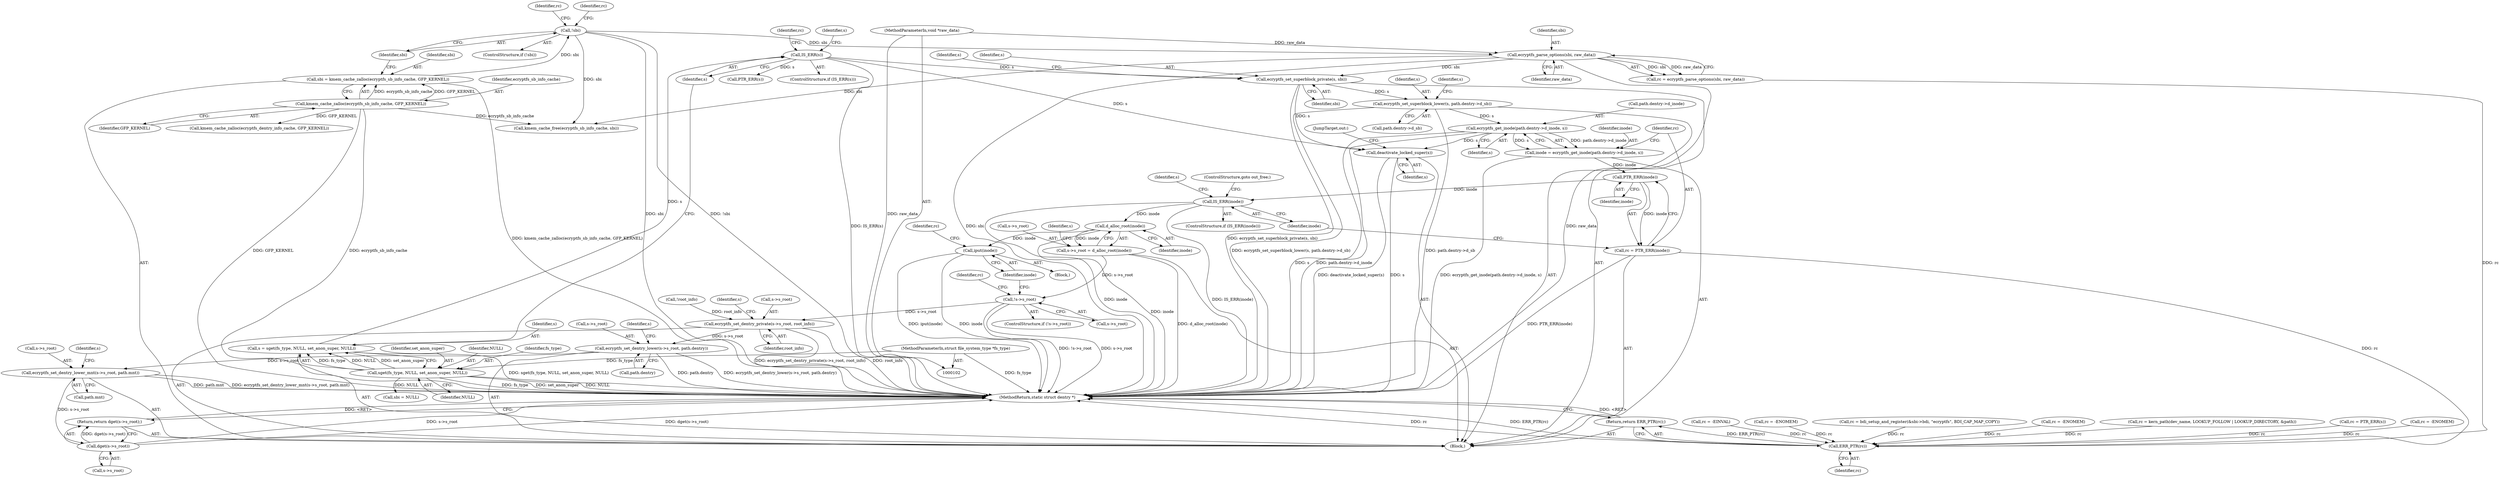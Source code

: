 digraph "1_linux_764355487ea220fdc2faf128d577d7f679b91f97@API" {
"1000275" [label="(Call,ecryptfs_get_inode(path.dentry->d_inode, s))"];
"1000239" [label="(Call,ecryptfs_set_superblock_lower(s, path.dentry->d_sb))"];
"1000177" [label="(Call,ecryptfs_set_superblock_private(s, sbi))"];
"1000152" [label="(Call,IS_ERR(s))"];
"1000144" [label="(Call,s = sget(fs_type, NULL, set_anon_super, NULL))"];
"1000146" [label="(Call,sget(fs_type, NULL, set_anon_super, NULL))"];
"1000103" [label="(MethodParameterIn,struct file_system_type *fs_type)"];
"1000134" [label="(Call,ecryptfs_parse_options(sbi, raw_data))"];
"1000124" [label="(Call,!sbi)"];
"1000118" [label="(Call,sbi = kmem_cache_zalloc(ecryptfs_sb_info_cache, GFP_KERNEL))"];
"1000120" [label="(Call,kmem_cache_zalloc(ecryptfs_sb_info_cache, GFP_KERNEL))"];
"1000106" [label="(MethodParameterIn,void *raw_data)"];
"1000273" [label="(Call,inode = ecryptfs_get_inode(path.dentry->d_inode, s))"];
"1000284" [label="(Call,PTR_ERR(inode))"];
"1000282" [label="(Call,rc = PTR_ERR(inode))"];
"1000371" [label="(Call,ERR_PTR(rc))"];
"1000370" [label="(Return,return ERR_PTR(rc);)"];
"1000287" [label="(Call,IS_ERR(inode))"];
"1000294" [label="(Call,d_alloc_root(inode))"];
"1000290" [label="(Call,s->s_root = d_alloc_root(inode))"];
"1000297" [label="(Call,!s->s_root)"];
"1000322" [label="(Call,ecryptfs_set_dentry_private(s->s_root, root_info))"];
"1000327" [label="(Call,ecryptfs_set_dentry_lower(s->s_root, path.dentry))"];
"1000334" [label="(Call,ecryptfs_set_dentry_lower_mnt(s->s_root, path.mnt))"];
"1000347" [label="(Call,dget(s->s_root))"];
"1000346" [label="(Return,return dget(s->s_root);)"];
"1000302" [label="(Call,iput(inode))"];
"1000356" [label="(Call,deactivate_locked_super(s))"];
"1000305" [label="(Identifier,rc)"];
"1000177" [label="(Call,ecryptfs_set_superblock_private(s, sbi))"];
"1000153" [label="(Identifier,s)"];
"1000358" [label="(JumpTarget,out:)"];
"1000295" [label="(Identifier,inode)"];
"1000372" [label="(Identifier,rc)"];
"1000326" [label="(Identifier,root_info)"];
"1000288" [label="(Identifier,inode)"];
"1000234" [label="(Call,rc = -EINVAL)"];
"1000240" [label="(Identifier,s)"];
"1000304" [label="(Call,rc = -ENOMEM)"];
"1000285" [label="(Identifier,inode)"];
"1000281" [label="(Identifier,s)"];
"1000145" [label="(Identifier,s)"];
"1000147" [label="(Identifier,fs_type)"];
"1000118" [label="(Call,sbi = kmem_cache_zalloc(ecryptfs_sb_info_cache, GFP_KERNEL))"];
"1000357" [label="(Identifier,s)"];
"1000329" [label="(Identifier,s)"];
"1000135" [label="(Identifier,sbi)"];
"1000156" [label="(Identifier,rc)"];
"1000335" [label="(Call,s->s_root)"];
"1000241" [label="(Call,path.dentry->d_sb)"];
"1000151" [label="(ControlStructure,if (IS_ERR(s)))"];
"1000348" [label="(Call,s->s_root)"];
"1000303" [label="(Identifier,inode)"];
"1000299" [label="(Identifier,s)"];
"1000165" [label="(Call,rc = bdi_setup_and_register(&sbi->bdi, \"ecryptfs\", BDI_CAP_MAP_COPY))"];
"1000347" [label="(Call,dget(s->s_root))"];
"1000322" [label="(Call,ecryptfs_set_dentry_private(s->s_root, root_info))"];
"1000310" [label="(Identifier,rc)"];
"1000315" [label="(Call,kmem_cache_zalloc(ecryptfs_dentry_info_cache, GFP_KERNEL))"];
"1000296" [label="(ControlStructure,if (!s->s_root))"];
"1000343" [label="(Identifier,s)"];
"1000338" [label="(Call,path.mnt)"];
"1000273" [label="(Call,inode = ecryptfs_get_inode(path.dentry->d_inode, s))"];
"1000346" [label="(Return,return dget(s->s_root);)"];
"1000128" [label="(Identifier,rc)"];
"1000182" [label="(Identifier,s)"];
"1000336" [label="(Identifier,s)"];
"1000309" [label="(Call,rc = -ENOMEM)"];
"1000323" [label="(Call,s->s_root)"];
"1000206" [label="(Call,rc = kern_path(dev_name, LOOKUP_FOLLOW | LOOKUP_DIRECTORY, &path))"];
"1000289" [label="(ControlStructure,goto out_free;)"];
"1000119" [label="(Identifier,sbi)"];
"1000284" [label="(Call,PTR_ERR(inode))"];
"1000152" [label="(Call,IS_ERR(s))"];
"1000106" [label="(MethodParameterIn,void *raw_data)"];
"1000370" [label="(Return,return ERR_PTR(rc);)"];
"1000292" [label="(Identifier,s)"];
"1000188" [label="(Call,sbi = NULL)"];
"1000302" [label="(Call,iput(inode))"];
"1000162" [label="(Identifier,s)"];
"1000283" [label="(Identifier,rc)"];
"1000367" [label="(Call,kmem_cache_free(ecryptfs_sb_info_cache, sbi))"];
"1000297" [label="(Call,!s->s_root)"];
"1000301" [label="(Block,)"];
"1000294" [label="(Call,d_alloc_root(inode))"];
"1000276" [label="(Call,path.dentry->d_inode)"];
"1000291" [label="(Call,s->s_root)"];
"1000146" [label="(Call,sget(fs_type, NULL, set_anon_super, NULL))"];
"1000150" [label="(Identifier,NULL)"];
"1000327" [label="(Call,ecryptfs_set_dentry_lower(s->s_root, path.dentry))"];
"1000121" [label="(Identifier,ecryptfs_sb_info_cache)"];
"1000149" [label="(Identifier,set_anon_super)"];
"1000120" [label="(Call,kmem_cache_zalloc(ecryptfs_sb_info_cache, GFP_KERNEL))"];
"1000157" [label="(Call,PTR_ERR(s))"];
"1000239" [label="(Call,ecryptfs_set_superblock_lower(s, path.dentry->d_sb))"];
"1000275" [label="(Call,ecryptfs_get_inode(path.dentry->d_inode, s))"];
"1000107" [label="(Block,)"];
"1000356" [label="(Call,deactivate_locked_super(s))"];
"1000282" [label="(Call,rc = PTR_ERR(inode))"];
"1000178" [label="(Identifier,s)"];
"1000155" [label="(Call,rc = PTR_ERR(s))"];
"1000290" [label="(Call,s->s_root = d_alloc_root(inode))"];
"1000373" [label="(MethodReturn,static struct dentry *)"];
"1000133" [label="(Identifier,rc)"];
"1000132" [label="(Call,rc = ecryptfs_parse_options(sbi, raw_data))"];
"1000334" [label="(Call,ecryptfs_set_dentry_lower_mnt(s->s_root, path.mnt))"];
"1000148" [label="(Identifier,NULL)"];
"1000328" [label="(Call,s->s_root)"];
"1000127" [label="(Call,rc = -ENOMEM)"];
"1000298" [label="(Call,s->s_root)"];
"1000103" [label="(MethodParameterIn,struct file_system_type *fs_type)"];
"1000144" [label="(Call,s = sget(fs_type, NULL, set_anon_super, NULL))"];
"1000371" [label="(Call,ERR_PTR(rc))"];
"1000179" [label="(Identifier,sbi)"];
"1000319" [label="(Call,!root_info)"];
"1000125" [label="(Identifier,sbi)"];
"1000331" [label="(Call,path.dentry)"];
"1000274" [label="(Identifier,inode)"];
"1000123" [label="(ControlStructure,if (!sbi))"];
"1000136" [label="(Identifier,raw_data)"];
"1000287" [label="(Call,IS_ERR(inode))"];
"1000124" [label="(Call,!sbi)"];
"1000286" [label="(ControlStructure,if (IS_ERR(inode)))"];
"1000248" [label="(Identifier,s)"];
"1000122" [label="(Identifier,GFP_KERNEL)"];
"1000134" [label="(Call,ecryptfs_parse_options(sbi, raw_data))"];
"1000275" -> "1000273"  [label="AST: "];
"1000275" -> "1000281"  [label="CFG: "];
"1000276" -> "1000275"  [label="AST: "];
"1000281" -> "1000275"  [label="AST: "];
"1000273" -> "1000275"  [label="CFG: "];
"1000275" -> "1000373"  [label="DDG: path.dentry->d_inode"];
"1000275" -> "1000373"  [label="DDG: s"];
"1000275" -> "1000273"  [label="DDG: path.dentry->d_inode"];
"1000275" -> "1000273"  [label="DDG: s"];
"1000239" -> "1000275"  [label="DDG: s"];
"1000275" -> "1000356"  [label="DDG: s"];
"1000239" -> "1000107"  [label="AST: "];
"1000239" -> "1000241"  [label="CFG: "];
"1000240" -> "1000239"  [label="AST: "];
"1000241" -> "1000239"  [label="AST: "];
"1000248" -> "1000239"  [label="CFG: "];
"1000239" -> "1000373"  [label="DDG: ecryptfs_set_superblock_lower(s, path.dentry->d_sb)"];
"1000239" -> "1000373"  [label="DDG: path.dentry->d_sb"];
"1000177" -> "1000239"  [label="DDG: s"];
"1000177" -> "1000107"  [label="AST: "];
"1000177" -> "1000179"  [label="CFG: "];
"1000178" -> "1000177"  [label="AST: "];
"1000179" -> "1000177"  [label="AST: "];
"1000182" -> "1000177"  [label="CFG: "];
"1000177" -> "1000373"  [label="DDG: ecryptfs_set_superblock_private(s, sbi)"];
"1000152" -> "1000177"  [label="DDG: s"];
"1000134" -> "1000177"  [label="DDG: sbi"];
"1000177" -> "1000356"  [label="DDG: s"];
"1000152" -> "1000151"  [label="AST: "];
"1000152" -> "1000153"  [label="CFG: "];
"1000153" -> "1000152"  [label="AST: "];
"1000156" -> "1000152"  [label="CFG: "];
"1000162" -> "1000152"  [label="CFG: "];
"1000152" -> "1000373"  [label="DDG: IS_ERR(s)"];
"1000144" -> "1000152"  [label="DDG: s"];
"1000152" -> "1000157"  [label="DDG: s"];
"1000152" -> "1000356"  [label="DDG: s"];
"1000144" -> "1000107"  [label="AST: "];
"1000144" -> "1000146"  [label="CFG: "];
"1000145" -> "1000144"  [label="AST: "];
"1000146" -> "1000144"  [label="AST: "];
"1000153" -> "1000144"  [label="CFG: "];
"1000144" -> "1000373"  [label="DDG: sget(fs_type, NULL, set_anon_super, NULL)"];
"1000146" -> "1000144"  [label="DDG: fs_type"];
"1000146" -> "1000144"  [label="DDG: NULL"];
"1000146" -> "1000144"  [label="DDG: set_anon_super"];
"1000146" -> "1000150"  [label="CFG: "];
"1000147" -> "1000146"  [label="AST: "];
"1000148" -> "1000146"  [label="AST: "];
"1000149" -> "1000146"  [label="AST: "];
"1000150" -> "1000146"  [label="AST: "];
"1000146" -> "1000373"  [label="DDG: set_anon_super"];
"1000146" -> "1000373"  [label="DDG: NULL"];
"1000146" -> "1000373"  [label="DDG: fs_type"];
"1000103" -> "1000146"  [label="DDG: fs_type"];
"1000146" -> "1000188"  [label="DDG: NULL"];
"1000103" -> "1000102"  [label="AST: "];
"1000103" -> "1000373"  [label="DDG: fs_type"];
"1000134" -> "1000132"  [label="AST: "];
"1000134" -> "1000136"  [label="CFG: "];
"1000135" -> "1000134"  [label="AST: "];
"1000136" -> "1000134"  [label="AST: "];
"1000132" -> "1000134"  [label="CFG: "];
"1000134" -> "1000373"  [label="DDG: sbi"];
"1000134" -> "1000373"  [label="DDG: raw_data"];
"1000134" -> "1000132"  [label="DDG: sbi"];
"1000134" -> "1000132"  [label="DDG: raw_data"];
"1000124" -> "1000134"  [label="DDG: sbi"];
"1000106" -> "1000134"  [label="DDG: raw_data"];
"1000134" -> "1000367"  [label="DDG: sbi"];
"1000124" -> "1000123"  [label="AST: "];
"1000124" -> "1000125"  [label="CFG: "];
"1000125" -> "1000124"  [label="AST: "];
"1000128" -> "1000124"  [label="CFG: "];
"1000133" -> "1000124"  [label="CFG: "];
"1000124" -> "1000373"  [label="DDG: sbi"];
"1000124" -> "1000373"  [label="DDG: !sbi"];
"1000118" -> "1000124"  [label="DDG: sbi"];
"1000124" -> "1000367"  [label="DDG: sbi"];
"1000118" -> "1000107"  [label="AST: "];
"1000118" -> "1000120"  [label="CFG: "];
"1000119" -> "1000118"  [label="AST: "];
"1000120" -> "1000118"  [label="AST: "];
"1000125" -> "1000118"  [label="CFG: "];
"1000118" -> "1000373"  [label="DDG: kmem_cache_zalloc(ecryptfs_sb_info_cache, GFP_KERNEL)"];
"1000120" -> "1000118"  [label="DDG: ecryptfs_sb_info_cache"];
"1000120" -> "1000118"  [label="DDG: GFP_KERNEL"];
"1000120" -> "1000122"  [label="CFG: "];
"1000121" -> "1000120"  [label="AST: "];
"1000122" -> "1000120"  [label="AST: "];
"1000120" -> "1000373"  [label="DDG: ecryptfs_sb_info_cache"];
"1000120" -> "1000373"  [label="DDG: GFP_KERNEL"];
"1000120" -> "1000315"  [label="DDG: GFP_KERNEL"];
"1000120" -> "1000367"  [label="DDG: ecryptfs_sb_info_cache"];
"1000106" -> "1000102"  [label="AST: "];
"1000106" -> "1000373"  [label="DDG: raw_data"];
"1000273" -> "1000107"  [label="AST: "];
"1000274" -> "1000273"  [label="AST: "];
"1000283" -> "1000273"  [label="CFG: "];
"1000273" -> "1000373"  [label="DDG: ecryptfs_get_inode(path.dentry->d_inode, s)"];
"1000273" -> "1000284"  [label="DDG: inode"];
"1000284" -> "1000282"  [label="AST: "];
"1000284" -> "1000285"  [label="CFG: "];
"1000285" -> "1000284"  [label="AST: "];
"1000282" -> "1000284"  [label="CFG: "];
"1000284" -> "1000282"  [label="DDG: inode"];
"1000284" -> "1000287"  [label="DDG: inode"];
"1000282" -> "1000107"  [label="AST: "];
"1000283" -> "1000282"  [label="AST: "];
"1000288" -> "1000282"  [label="CFG: "];
"1000282" -> "1000373"  [label="DDG: PTR_ERR(inode)"];
"1000282" -> "1000371"  [label="DDG: rc"];
"1000371" -> "1000370"  [label="AST: "];
"1000371" -> "1000372"  [label="CFG: "];
"1000372" -> "1000371"  [label="AST: "];
"1000370" -> "1000371"  [label="CFG: "];
"1000371" -> "1000373"  [label="DDG: rc"];
"1000371" -> "1000373"  [label="DDG: ERR_PTR(rc)"];
"1000371" -> "1000370"  [label="DDG: ERR_PTR(rc)"];
"1000309" -> "1000371"  [label="DDG: rc"];
"1000234" -> "1000371"  [label="DDG: rc"];
"1000304" -> "1000371"  [label="DDG: rc"];
"1000165" -> "1000371"  [label="DDG: rc"];
"1000206" -> "1000371"  [label="DDG: rc"];
"1000132" -> "1000371"  [label="DDG: rc"];
"1000127" -> "1000371"  [label="DDG: rc"];
"1000155" -> "1000371"  [label="DDG: rc"];
"1000370" -> "1000107"  [label="AST: "];
"1000373" -> "1000370"  [label="CFG: "];
"1000370" -> "1000373"  [label="DDG: <RET>"];
"1000287" -> "1000286"  [label="AST: "];
"1000287" -> "1000288"  [label="CFG: "];
"1000288" -> "1000287"  [label="AST: "];
"1000289" -> "1000287"  [label="CFG: "];
"1000292" -> "1000287"  [label="CFG: "];
"1000287" -> "1000373"  [label="DDG: IS_ERR(inode)"];
"1000287" -> "1000373"  [label="DDG: inode"];
"1000287" -> "1000294"  [label="DDG: inode"];
"1000294" -> "1000290"  [label="AST: "];
"1000294" -> "1000295"  [label="CFG: "];
"1000295" -> "1000294"  [label="AST: "];
"1000290" -> "1000294"  [label="CFG: "];
"1000294" -> "1000373"  [label="DDG: inode"];
"1000294" -> "1000290"  [label="DDG: inode"];
"1000294" -> "1000302"  [label="DDG: inode"];
"1000290" -> "1000107"  [label="AST: "];
"1000291" -> "1000290"  [label="AST: "];
"1000299" -> "1000290"  [label="CFG: "];
"1000290" -> "1000373"  [label="DDG: d_alloc_root(inode)"];
"1000290" -> "1000297"  [label="DDG: s->s_root"];
"1000297" -> "1000296"  [label="AST: "];
"1000297" -> "1000298"  [label="CFG: "];
"1000298" -> "1000297"  [label="AST: "];
"1000303" -> "1000297"  [label="CFG: "];
"1000310" -> "1000297"  [label="CFG: "];
"1000297" -> "1000373"  [label="DDG: s->s_root"];
"1000297" -> "1000373"  [label="DDG: !s->s_root"];
"1000297" -> "1000322"  [label="DDG: s->s_root"];
"1000322" -> "1000107"  [label="AST: "];
"1000322" -> "1000326"  [label="CFG: "];
"1000323" -> "1000322"  [label="AST: "];
"1000326" -> "1000322"  [label="AST: "];
"1000329" -> "1000322"  [label="CFG: "];
"1000322" -> "1000373"  [label="DDG: root_info"];
"1000322" -> "1000373"  [label="DDG: ecryptfs_set_dentry_private(s->s_root, root_info)"];
"1000319" -> "1000322"  [label="DDG: root_info"];
"1000322" -> "1000327"  [label="DDG: s->s_root"];
"1000327" -> "1000107"  [label="AST: "];
"1000327" -> "1000331"  [label="CFG: "];
"1000328" -> "1000327"  [label="AST: "];
"1000331" -> "1000327"  [label="AST: "];
"1000336" -> "1000327"  [label="CFG: "];
"1000327" -> "1000373"  [label="DDG: path.dentry"];
"1000327" -> "1000373"  [label="DDG: ecryptfs_set_dentry_lower(s->s_root, path.dentry)"];
"1000327" -> "1000334"  [label="DDG: s->s_root"];
"1000334" -> "1000107"  [label="AST: "];
"1000334" -> "1000338"  [label="CFG: "];
"1000335" -> "1000334"  [label="AST: "];
"1000338" -> "1000334"  [label="AST: "];
"1000343" -> "1000334"  [label="CFG: "];
"1000334" -> "1000373"  [label="DDG: ecryptfs_set_dentry_lower_mnt(s->s_root, path.mnt)"];
"1000334" -> "1000373"  [label="DDG: path.mnt"];
"1000334" -> "1000347"  [label="DDG: s->s_root"];
"1000347" -> "1000346"  [label="AST: "];
"1000347" -> "1000348"  [label="CFG: "];
"1000348" -> "1000347"  [label="AST: "];
"1000346" -> "1000347"  [label="CFG: "];
"1000347" -> "1000373"  [label="DDG: s->s_root"];
"1000347" -> "1000373"  [label="DDG: dget(s->s_root)"];
"1000347" -> "1000346"  [label="DDG: dget(s->s_root)"];
"1000346" -> "1000107"  [label="AST: "];
"1000373" -> "1000346"  [label="CFG: "];
"1000346" -> "1000373"  [label="DDG: <RET>"];
"1000302" -> "1000301"  [label="AST: "];
"1000302" -> "1000303"  [label="CFG: "];
"1000303" -> "1000302"  [label="AST: "];
"1000305" -> "1000302"  [label="CFG: "];
"1000302" -> "1000373"  [label="DDG: inode"];
"1000302" -> "1000373"  [label="DDG: iput(inode)"];
"1000356" -> "1000107"  [label="AST: "];
"1000356" -> "1000357"  [label="CFG: "];
"1000357" -> "1000356"  [label="AST: "];
"1000358" -> "1000356"  [label="CFG: "];
"1000356" -> "1000373"  [label="DDG: deactivate_locked_super(s)"];
"1000356" -> "1000373"  [label="DDG: s"];
}
